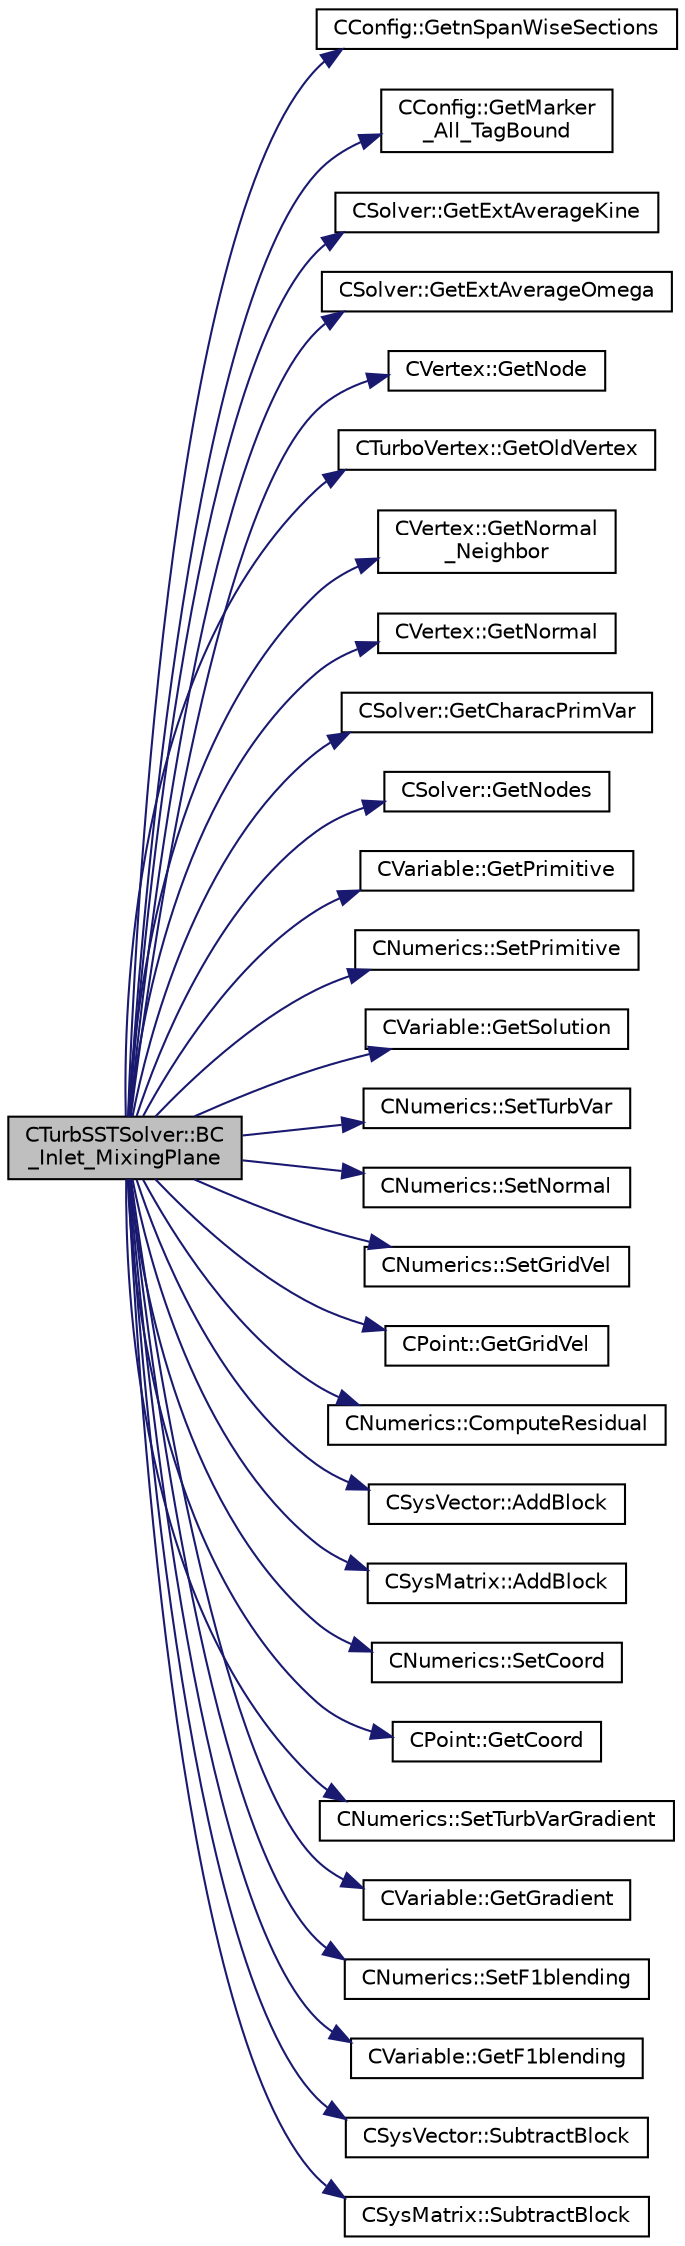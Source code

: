 digraph "CTurbSSTSolver::BC_Inlet_MixingPlane"
{
  edge [fontname="Helvetica",fontsize="10",labelfontname="Helvetica",labelfontsize="10"];
  node [fontname="Helvetica",fontsize="10",shape=record];
  rankdir="LR";
  Node158 [label="CTurbSSTSolver::BC\l_Inlet_MixingPlane",height=0.2,width=0.4,color="black", fillcolor="grey75", style="filled", fontcolor="black"];
  Node158 -> Node159 [color="midnightblue",fontsize="10",style="solid",fontname="Helvetica"];
  Node159 [label="CConfig::GetnSpanWiseSections",height=0.2,width=0.4,color="black", fillcolor="white", style="filled",URL="$class_c_config.html#a2afa29aab61d4f49387cec759b7735ea",tooltip="number span-wise sections to compute 3D BC and performance for turbomachinery. "];
  Node158 -> Node160 [color="midnightblue",fontsize="10",style="solid",fontname="Helvetica"];
  Node160 [label="CConfig::GetMarker\l_All_TagBound",height=0.2,width=0.4,color="black", fillcolor="white", style="filled",URL="$class_c_config.html#a967e969a3beb24bb6e57d7036af003be",tooltip="Get the index of the surface defined in the geometry file. "];
  Node158 -> Node161 [color="midnightblue",fontsize="10",style="solid",fontname="Helvetica"];
  Node161 [label="CSolver::GetExtAverageKine",height=0.2,width=0.4,color="black", fillcolor="white", style="filled",URL="$class_c_solver.html#a53e797bbebc08edafa60b98f52e9ee1c",tooltip="A virtual member. "];
  Node158 -> Node162 [color="midnightblue",fontsize="10",style="solid",fontname="Helvetica"];
  Node162 [label="CSolver::GetExtAverageOmega",height=0.2,width=0.4,color="black", fillcolor="white", style="filled",URL="$class_c_solver.html#af52a5bc1fdf4cd4d368832e41eb0c35e",tooltip="A virtual member. "];
  Node158 -> Node163 [color="midnightblue",fontsize="10",style="solid",fontname="Helvetica"];
  Node163 [label="CVertex::GetNode",height=0.2,width=0.4,color="black", fillcolor="white", style="filled",URL="$class_c_vertex.html#a95c513bf927464157ed96b6c79779a1f",tooltip="Get the node of the vertex. "];
  Node158 -> Node164 [color="midnightblue",fontsize="10",style="solid",fontname="Helvetica"];
  Node164 [label="CTurboVertex::GetOldVertex",height=0.2,width=0.4,color="black", fillcolor="white", style="filled",URL="$class_c_turbo_vertex.html#abb38937f34a1a4c71a64b211657f84ef",tooltip="retrieve vertex value not ordered. "];
  Node158 -> Node165 [color="midnightblue",fontsize="10",style="solid",fontname="Helvetica"];
  Node165 [label="CVertex::GetNormal\l_Neighbor",height=0.2,width=0.4,color="black", fillcolor="white", style="filled",URL="$class_c_vertex.html#a8d2bce3a6ee62007179e688dc2b9b182",tooltip="Get the value of the closest neighbor. "];
  Node158 -> Node166 [color="midnightblue",fontsize="10",style="solid",fontname="Helvetica"];
  Node166 [label="CVertex::GetNormal",height=0.2,width=0.4,color="black", fillcolor="white", style="filled",URL="$class_c_vertex.html#a0d289163c6f3384822fcb9ae86fc1c39",tooltip="Copy the the normal vector of a face. "];
  Node158 -> Node167 [color="midnightblue",fontsize="10",style="solid",fontname="Helvetica"];
  Node167 [label="CSolver::GetCharacPrimVar",height=0.2,width=0.4,color="black", fillcolor="white", style="filled",URL="$class_c_solver.html#ad25c13b6587f8a1a71f84a37fdb5b213",tooltip="A virtual member. "];
  Node158 -> Node168 [color="midnightblue",fontsize="10",style="solid",fontname="Helvetica"];
  Node168 [label="CSolver::GetNodes",height=0.2,width=0.4,color="black", fillcolor="white", style="filled",URL="$class_c_solver.html#af3198e52a2ea377bb765647b5e697197",tooltip="Allow outside access to the nodes of the solver, containing conservatives, primitives, etc. "];
  Node158 -> Node169 [color="midnightblue",fontsize="10",style="solid",fontname="Helvetica"];
  Node169 [label="CVariable::GetPrimitive",height=0.2,width=0.4,color="black", fillcolor="white", style="filled",URL="$class_c_variable.html#abe38982ec51efc8391ef27fc434f37ad",tooltip="A virtual member. "];
  Node158 -> Node170 [color="midnightblue",fontsize="10",style="solid",fontname="Helvetica"];
  Node170 [label="CNumerics::SetPrimitive",height=0.2,width=0.4,color="black", fillcolor="white", style="filled",URL="$class_c_numerics.html#af72b17d397adf09beed2e99e2daf895c",tooltip="Set the value of the primitive variables. "];
  Node158 -> Node171 [color="midnightblue",fontsize="10",style="solid",fontname="Helvetica"];
  Node171 [label="CVariable::GetSolution",height=0.2,width=0.4,color="black", fillcolor="white", style="filled",URL="$class_c_variable.html#a261483e39c23c1de7cb9aea7e917c121",tooltip="Get the solution. "];
  Node158 -> Node172 [color="midnightblue",fontsize="10",style="solid",fontname="Helvetica"];
  Node172 [label="CNumerics::SetTurbVar",height=0.2,width=0.4,color="black", fillcolor="white", style="filled",URL="$class_c_numerics.html#a694708b330c1e25e59f3b3ee8be64fbb",tooltip="Set the value of the turbulent variable. "];
  Node158 -> Node173 [color="midnightblue",fontsize="10",style="solid",fontname="Helvetica"];
  Node173 [label="CNumerics::SetNormal",height=0.2,width=0.4,color="black", fillcolor="white", style="filled",URL="$class_c_numerics.html#a41903d97957f351cd9ee63ca404985b1",tooltip="Set the value of the normal vector to the face between two points. "];
  Node158 -> Node174 [color="midnightblue",fontsize="10",style="solid",fontname="Helvetica"];
  Node174 [label="CNumerics::SetGridVel",height=0.2,width=0.4,color="black", fillcolor="white", style="filled",URL="$class_c_numerics.html#ae15b9e4ad2008444365109c434e24207",tooltip="Set the velocity of the computational grid. "];
  Node158 -> Node175 [color="midnightblue",fontsize="10",style="solid",fontname="Helvetica"];
  Node175 [label="CPoint::GetGridVel",height=0.2,width=0.4,color="black", fillcolor="white", style="filled",URL="$class_c_point.html#a62ec636f4a05ac578b582a053e8553f9",tooltip="Get the value of the grid velocity at the point. "];
  Node158 -> Node176 [color="midnightblue",fontsize="10",style="solid",fontname="Helvetica"];
  Node176 [label="CNumerics::ComputeResidual",height=0.2,width=0.4,color="black", fillcolor="white", style="filled",URL="$class_c_numerics.html#abe734316e0047f463f059fd77a281958",tooltip="Compute the numerical residual. "];
  Node158 -> Node177 [color="midnightblue",fontsize="10",style="solid",fontname="Helvetica"];
  Node177 [label="CSysVector::AddBlock",height=0.2,width=0.4,color="black", fillcolor="white", style="filled",URL="$class_c_sys_vector.html#acd4c36df2ea0b7ad473944cff9bf5d72",tooltip="Add val_residual to the residual. "];
  Node158 -> Node178 [color="midnightblue",fontsize="10",style="solid",fontname="Helvetica"];
  Node178 [label="CSysMatrix::AddBlock",height=0.2,width=0.4,color="black", fillcolor="white", style="filled",URL="$class_c_sys_matrix.html#a85def3109e5aa5307268ca830a8f6522",tooltip="Adds the specified block to the sparse matrix. "];
  Node158 -> Node179 [color="midnightblue",fontsize="10",style="solid",fontname="Helvetica"];
  Node179 [label="CNumerics::SetCoord",height=0.2,width=0.4,color="black", fillcolor="white", style="filled",URL="$class_c_numerics.html#a5fa1089c7228d6d49677a633bbe3c890",tooltip="Set coordinates of the points. "];
  Node158 -> Node180 [color="midnightblue",fontsize="10",style="solid",fontname="Helvetica"];
  Node180 [label="CPoint::GetCoord",height=0.2,width=0.4,color="black", fillcolor="white", style="filled",URL="$class_c_point.html#a95fe081d22e96e190cb3edcbf0d6525f",tooltip="Get the coordinates dor the control volume. "];
  Node158 -> Node181 [color="midnightblue",fontsize="10",style="solid",fontname="Helvetica"];
  Node181 [label="CNumerics::SetTurbVarGradient",height=0.2,width=0.4,color="black", fillcolor="white", style="filled",URL="$class_c_numerics.html#a42a39ae6557a400a4d811820c61de3cb",tooltip="Set the gradient of the turbulent variables. "];
  Node158 -> Node182 [color="midnightblue",fontsize="10",style="solid",fontname="Helvetica"];
  Node182 [label="CVariable::GetGradient",height=0.2,width=0.4,color="black", fillcolor="white", style="filled",URL="$class_c_variable.html#a7b58da4a928d622e7c2d4b4db047769d",tooltip="Get the value of the solution gradient. "];
  Node158 -> Node183 [color="midnightblue",fontsize="10",style="solid",fontname="Helvetica"];
  Node183 [label="CNumerics::SetF1blending",height=0.2,width=0.4,color="black", fillcolor="white", style="filled",URL="$class_c_numerics.html#a24166c99ca7f8f2d66e957a15519e7a1",tooltip="Set the value of the first blending function. "];
  Node158 -> Node184 [color="midnightblue",fontsize="10",style="solid",fontname="Helvetica"];
  Node184 [label="CVariable::GetF1blending",height=0.2,width=0.4,color="black", fillcolor="white", style="filled",URL="$class_c_variable.html#a8917b262cfd00020b568078370fe914a",tooltip="Get the first blending function of the SST model. "];
  Node158 -> Node185 [color="midnightblue",fontsize="10",style="solid",fontname="Helvetica"];
  Node185 [label="CSysVector::SubtractBlock",height=0.2,width=0.4,color="black", fillcolor="white", style="filled",URL="$class_c_sys_vector.html#a732b302ca148d38b442bfe7e096a81be",tooltip="Subtract val_residual to the residual. "];
  Node158 -> Node186 [color="midnightblue",fontsize="10",style="solid",fontname="Helvetica"];
  Node186 [label="CSysMatrix::SubtractBlock",height=0.2,width=0.4,color="black", fillcolor="white", style="filled",URL="$class_c_sys_matrix.html#af913d33707e948c30fff5a62773ef5c6",tooltip="Subtracts the specified block to the sparse matrix. "];
}
